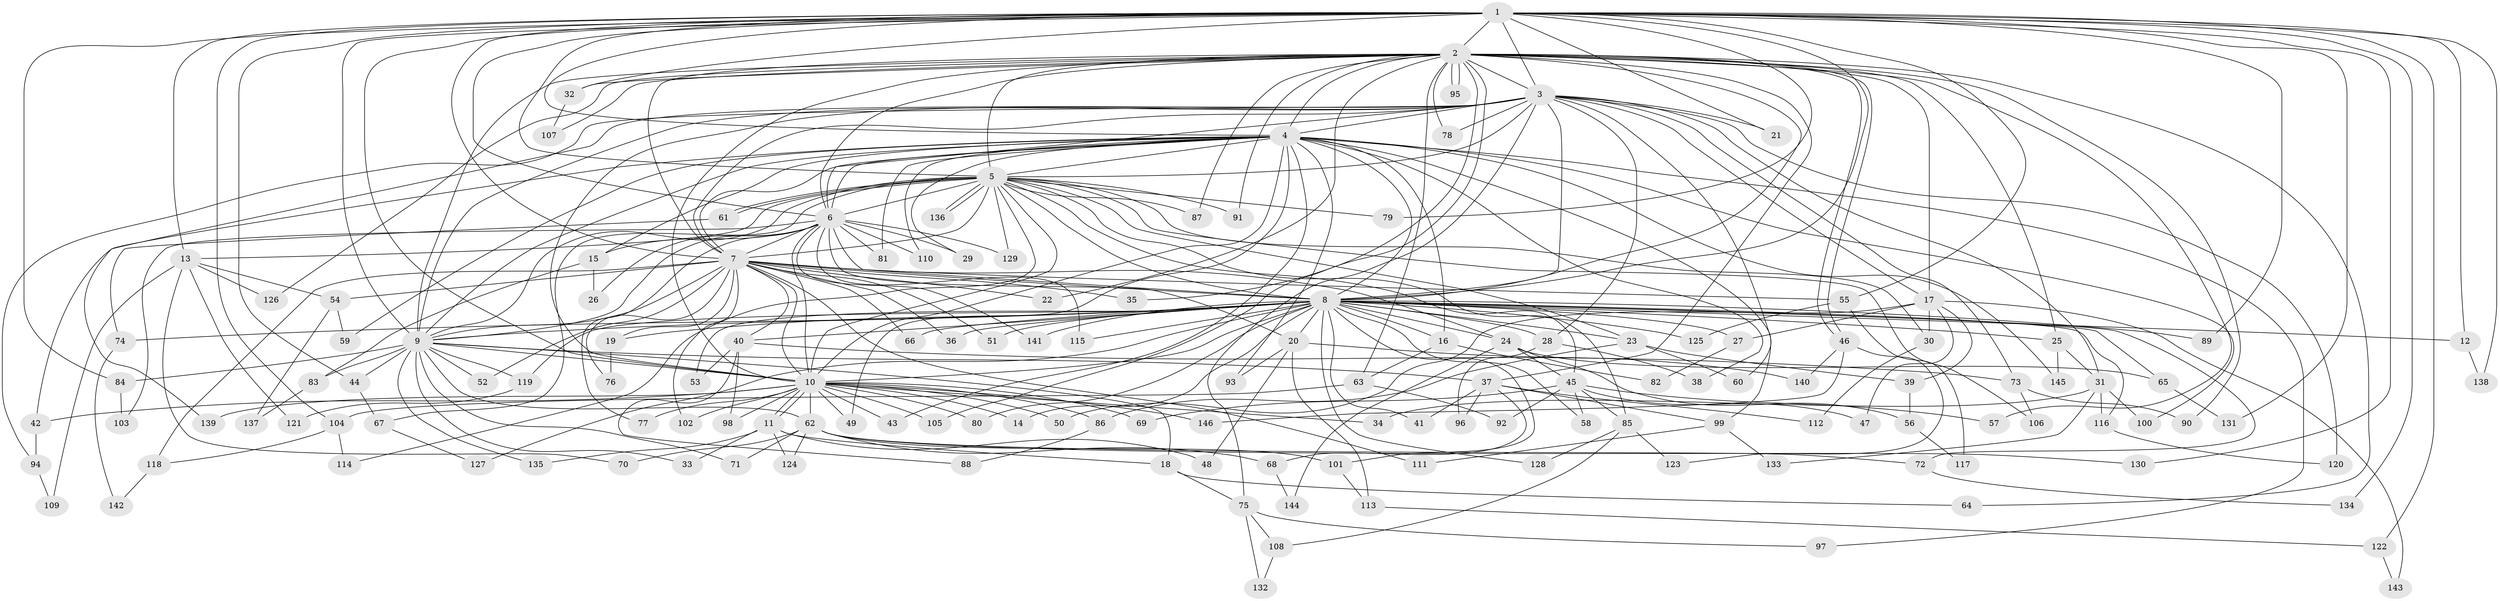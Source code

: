 // Generated by graph-tools (version 1.1) at 2025/49/03/09/25 03:49:45]
// undirected, 146 vertices, 317 edges
graph export_dot {
graph [start="1"]
  node [color=gray90,style=filled];
  1;
  2;
  3;
  4;
  5;
  6;
  7;
  8;
  9;
  10;
  11;
  12;
  13;
  14;
  15;
  16;
  17;
  18;
  19;
  20;
  21;
  22;
  23;
  24;
  25;
  26;
  27;
  28;
  29;
  30;
  31;
  32;
  33;
  34;
  35;
  36;
  37;
  38;
  39;
  40;
  41;
  42;
  43;
  44;
  45;
  46;
  47;
  48;
  49;
  50;
  51;
  52;
  53;
  54;
  55;
  56;
  57;
  58;
  59;
  60;
  61;
  62;
  63;
  64;
  65;
  66;
  67;
  68;
  69;
  70;
  71;
  72;
  73;
  74;
  75;
  76;
  77;
  78;
  79;
  80;
  81;
  82;
  83;
  84;
  85;
  86;
  87;
  88;
  89;
  90;
  91;
  92;
  93;
  94;
  95;
  96;
  97;
  98;
  99;
  100;
  101;
  102;
  103;
  104;
  105;
  106;
  107;
  108;
  109;
  110;
  111;
  112;
  113;
  114;
  115;
  116;
  117;
  118;
  119;
  120;
  121;
  122;
  123;
  124;
  125;
  126;
  127;
  128;
  129;
  130;
  131;
  132;
  133;
  134;
  135;
  136;
  137;
  138;
  139;
  140;
  141;
  142;
  143;
  144;
  145;
  146;
  1 -- 2;
  1 -- 3;
  1 -- 4;
  1 -- 5;
  1 -- 6;
  1 -- 7;
  1 -- 8;
  1 -- 9;
  1 -- 10;
  1 -- 12;
  1 -- 13;
  1 -- 21;
  1 -- 32;
  1 -- 44;
  1 -- 55;
  1 -- 79;
  1 -- 84;
  1 -- 89;
  1 -- 104;
  1 -- 122;
  1 -- 130;
  1 -- 131;
  1 -- 134;
  1 -- 138;
  2 -- 3;
  2 -- 4;
  2 -- 5;
  2 -- 6;
  2 -- 7;
  2 -- 8;
  2 -- 9;
  2 -- 10;
  2 -- 17;
  2 -- 22;
  2 -- 25;
  2 -- 32;
  2 -- 35;
  2 -- 37;
  2 -- 46;
  2 -- 46;
  2 -- 57;
  2 -- 63;
  2 -- 64;
  2 -- 78;
  2 -- 87;
  2 -- 90;
  2 -- 91;
  2 -- 95;
  2 -- 95;
  2 -- 105;
  2 -- 107;
  2 -- 126;
  3 -- 4;
  3 -- 5;
  3 -- 6;
  3 -- 7;
  3 -- 8;
  3 -- 9;
  3 -- 10;
  3 -- 17;
  3 -- 21;
  3 -- 28;
  3 -- 31;
  3 -- 60;
  3 -- 73;
  3 -- 75;
  3 -- 78;
  3 -- 94;
  3 -- 120;
  3 -- 139;
  4 -- 5;
  4 -- 6;
  4 -- 7;
  4 -- 8;
  4 -- 9;
  4 -- 10;
  4 -- 15;
  4 -- 16;
  4 -- 29;
  4 -- 38;
  4 -- 42;
  4 -- 43;
  4 -- 49;
  4 -- 59;
  4 -- 81;
  4 -- 93;
  4 -- 97;
  4 -- 99;
  4 -- 100;
  4 -- 110;
  4 -- 145;
  5 -- 6;
  5 -- 7;
  5 -- 8;
  5 -- 9;
  5 -- 10;
  5 -- 13;
  5 -- 23;
  5 -- 30;
  5 -- 45;
  5 -- 61;
  5 -- 61;
  5 -- 67;
  5 -- 79;
  5 -- 85;
  5 -- 87;
  5 -- 91;
  5 -- 106;
  5 -- 114;
  5 -- 129;
  5 -- 136;
  5 -- 136;
  6 -- 7;
  6 -- 8;
  6 -- 9;
  6 -- 10;
  6 -- 15;
  6 -- 20;
  6 -- 26;
  6 -- 29;
  6 -- 77;
  6 -- 81;
  6 -- 103;
  6 -- 110;
  6 -- 115;
  6 -- 129;
  6 -- 141;
  7 -- 8;
  7 -- 9;
  7 -- 10;
  7 -- 19;
  7 -- 22;
  7 -- 24;
  7 -- 35;
  7 -- 36;
  7 -- 40;
  7 -- 51;
  7 -- 52;
  7 -- 54;
  7 -- 55;
  7 -- 66;
  7 -- 76;
  7 -- 102;
  7 -- 111;
  7 -- 118;
  8 -- 9;
  8 -- 10;
  8 -- 12;
  8 -- 14;
  8 -- 16;
  8 -- 19;
  8 -- 20;
  8 -- 23;
  8 -- 24;
  8 -- 25;
  8 -- 27;
  8 -- 28;
  8 -- 36;
  8 -- 40;
  8 -- 41;
  8 -- 51;
  8 -- 53;
  8 -- 58;
  8 -- 65;
  8 -- 66;
  8 -- 72;
  8 -- 74;
  8 -- 80;
  8 -- 89;
  8 -- 101;
  8 -- 115;
  8 -- 116;
  8 -- 119;
  8 -- 125;
  8 -- 127;
  8 -- 128;
  8 -- 141;
  9 -- 10;
  9 -- 18;
  9 -- 33;
  9 -- 37;
  9 -- 44;
  9 -- 52;
  9 -- 62;
  9 -- 71;
  9 -- 83;
  9 -- 84;
  9 -- 119;
  9 -- 135;
  10 -- 11;
  10 -- 11;
  10 -- 14;
  10 -- 34;
  10 -- 42;
  10 -- 43;
  10 -- 49;
  10 -- 50;
  10 -- 62;
  10 -- 69;
  10 -- 77;
  10 -- 80;
  10 -- 86;
  10 -- 98;
  10 -- 102;
  10 -- 105;
  10 -- 139;
  10 -- 146;
  11 -- 18;
  11 -- 33;
  11 -- 48;
  11 -- 124;
  11 -- 135;
  12 -- 138;
  13 -- 54;
  13 -- 70;
  13 -- 109;
  13 -- 121;
  13 -- 126;
  15 -- 26;
  15 -- 83;
  16 -- 63;
  16 -- 82;
  17 -- 27;
  17 -- 30;
  17 -- 39;
  17 -- 47;
  17 -- 50;
  17 -- 143;
  18 -- 64;
  18 -- 75;
  19 -- 76;
  20 -- 48;
  20 -- 93;
  20 -- 113;
  20 -- 140;
  23 -- 39;
  23 -- 60;
  23 -- 86;
  24 -- 45;
  24 -- 56;
  24 -- 65;
  24 -- 144;
  25 -- 31;
  25 -- 145;
  27 -- 82;
  28 -- 38;
  28 -- 96;
  30 -- 112;
  31 -- 34;
  31 -- 100;
  31 -- 116;
  31 -- 133;
  32 -- 107;
  37 -- 41;
  37 -- 68;
  37 -- 96;
  37 -- 99;
  37 -- 112;
  39 -- 56;
  40 -- 53;
  40 -- 73;
  40 -- 88;
  40 -- 98;
  42 -- 94;
  44 -- 67;
  45 -- 47;
  45 -- 57;
  45 -- 58;
  45 -- 69;
  45 -- 85;
  45 -- 92;
  46 -- 123;
  46 -- 140;
  46 -- 146;
  54 -- 59;
  54 -- 137;
  55 -- 117;
  55 -- 125;
  56 -- 117;
  61 -- 74;
  62 -- 68;
  62 -- 70;
  62 -- 71;
  62 -- 72;
  62 -- 101;
  62 -- 124;
  62 -- 130;
  63 -- 92;
  63 -- 104;
  65 -- 131;
  67 -- 127;
  68 -- 144;
  72 -- 134;
  73 -- 90;
  73 -- 106;
  74 -- 142;
  75 -- 97;
  75 -- 108;
  75 -- 132;
  83 -- 137;
  84 -- 103;
  85 -- 108;
  85 -- 123;
  85 -- 128;
  86 -- 88;
  94 -- 109;
  99 -- 111;
  99 -- 133;
  101 -- 113;
  104 -- 114;
  104 -- 118;
  108 -- 132;
  113 -- 122;
  116 -- 120;
  118 -- 142;
  119 -- 121;
  122 -- 143;
}

